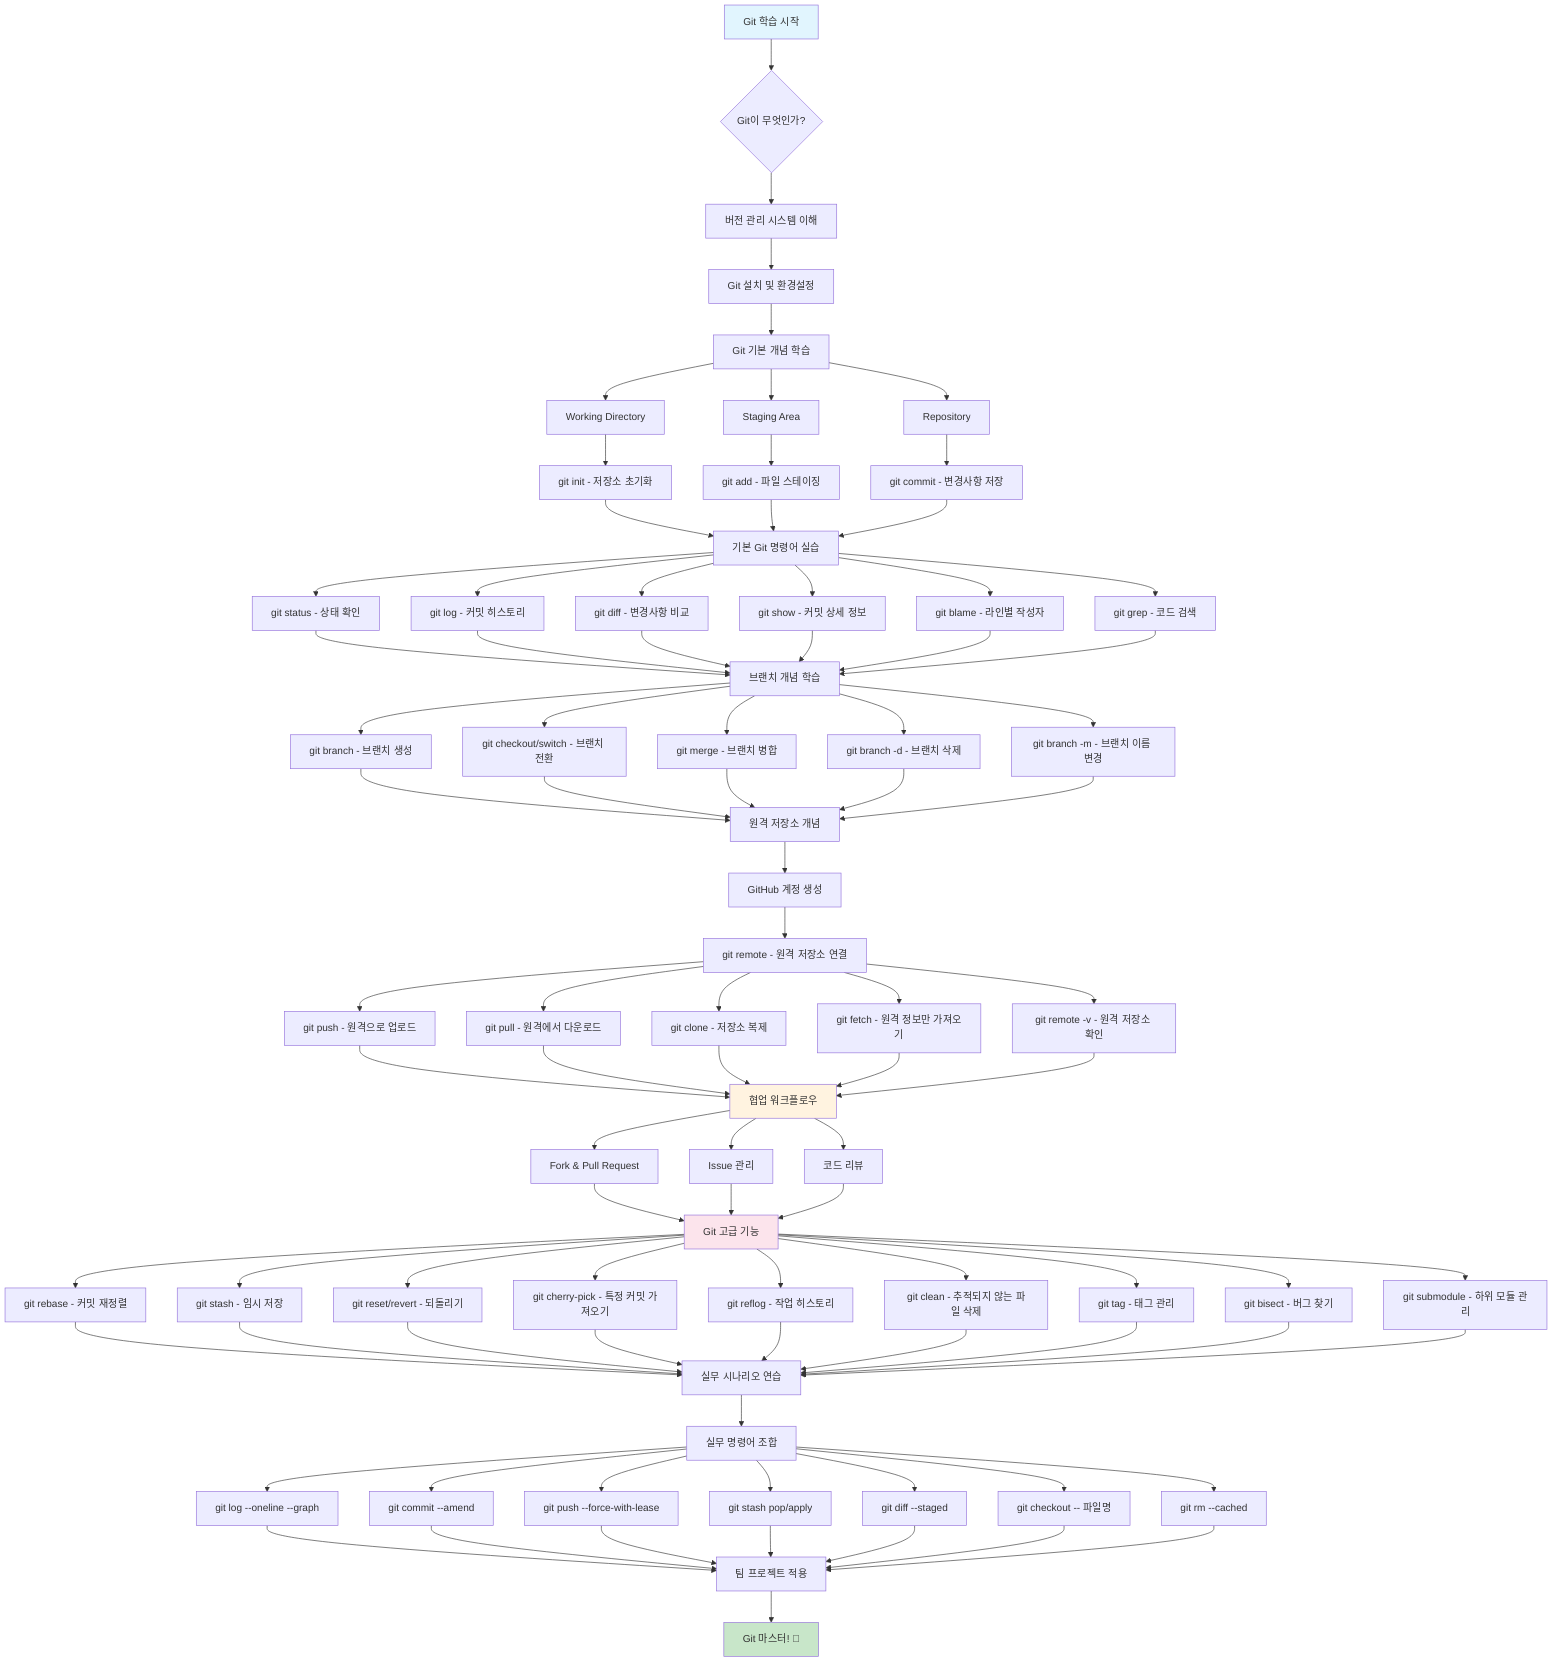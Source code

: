 flowchart TD
    A[Git 학습 시작] --> B{Git이 무엇인가?}
    B --> C[버전 관리 시스템 이해]
    C --> D[Git 설치 및 환경설정]
    D --> E[Git 기본 개념 학습]
    
    E --> F[Working Directory]
    E --> G[Staging Area]
    E --> H[Repository]
    
    F --> I[git init - 저장소 초기화]
    G --> J[git add - 파일 스테이징]
    H --> K[git commit - 변경사항 저장]
    
    I --> L[기본 Git 명령어 실습]
    J --> L
    K --> L
    
    L --> M[git status - 상태 확인]
    L --> N[git log - 커밋 히스토리]
    L --> O[git diff - 변경사항 비교]
    L --> P1[git show - 커밋 상세 정보]
    L --> P2[git blame - 라인별 작성자]
    L --> P3[git grep - 코드 검색]
    
    M --> P[브랜치 개념 학습]
    N --> P
    O --> P
    P1 --> P
    P2 --> P
    P3 --> P
    
    P --> Q[git branch - 브랜치 생성]
    P --> R[git checkout/switch - 브랜치 전환]
    P --> S[git merge - 브랜치 병합]
    P --> S1[git branch -d - 브랜치 삭제]
    P --> S2[git branch -m - 브랜치 이름 변경]
    
    Q --> T[원격 저장소 개념]
    R --> T
    S --> T
    S1 --> T
    S2 --> T
    
    T --> U[GitHub 계정 생성]
    U --> V[git remote - 원격 저장소 연결]
    V --> W[git push - 원격으로 업로드]
    V --> X[git pull - 원격에서 다운로드]
    V --> Y[git clone - 저장소 복제]
    V --> Y1[git fetch - 원격 정보만 가져오기]
    V --> Y2[git remote -v - 원격 저장소 확인]
    
    W --> Z[협업 워크플로우]
    X --> Z
    Y --> Z
    Y1 --> Z
    Y2 --> Z
    
    Z --> AA[Fork & Pull Request]
    Z --> AB[Issue 관리]
    Z --> AC[코드 리뷰]
    
    AA --> AD[Git 고급 기능]
    AB --> AD
    AC --> AD
    
    AD --> AE[git rebase - 커밋 재정렬]
    AD --> AF[git stash - 임시 저장]
    AD --> AG[git reset/revert - 되돌리기]
    AD --> AG1[git cherry-pick - 특정 커밋 가져오기]
    AD --> AG2[git reflog - 작업 히스토리]
    AD --> AG3[git clean - 추적되지 않는 파일 삭제]
    AD --> AG4[git tag - 태그 관리]
    AD --> AG5[git bisect - 버그 찾기]
    AD --> AG6[git submodule - 하위 모듈 관리]
    
    AE --> AH[실무 시나리오 연습]
    AF --> AH
    AG --> AH
    AG1 --> AH
    AG2 --> AH
    AG3 --> AH
    AG4 --> AH
    AG5 --> AH
    AG6 --> AH
    
    AH --> AH1[실무 명령어 조합]
    AH1 --> AH2[git log --oneline --graph]
    AH1 --> AH3[git commit --amend]
    AH1 --> AH4[git push --force-with-lease]
    AH1 --> AH5[git stash pop/apply]
    AH1 --> AH6[git diff --staged]
    AH1 --> AH7[git checkout -- 파일명]
    AH1 --> AH8[git rm --cached]
    
    AH2 --> AI[팀 프로젝트 적용]
    AH3 --> AI
    AH4 --> AI
    AH5 --> AI
    AH6 --> AI
    AH7 --> AI
    AH8 --> AI
    AI --> AJ[Git 마스터! 🎉]
    
    style A fill:#e1f5fe
    style AJ fill:#c8e6c9
    style Z fill:#fff3e0
    style AD fill:#fce4ec
